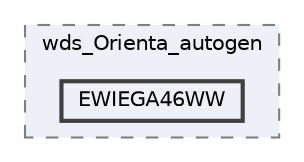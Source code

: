 digraph "cmake-build-debug/wds_Orienta_autogen/EWIEGA46WW"
{
 // LATEX_PDF_SIZE
  bgcolor="transparent";
  edge [fontname=Helvetica,fontsize=10,labelfontname=Helvetica,labelfontsize=10];
  node [fontname=Helvetica,fontsize=10,shape=box,height=0.2,width=0.4];
  compound=true
  subgraph clusterdir_fca4807a6d17e15919c8753e7f124a87 {
    graph [ bgcolor="#edf0f7", pencolor="grey50", label="wds_Orienta_autogen", fontname=Helvetica,fontsize=10 style="filled,dashed", URL="dir_fca4807a6d17e15919c8753e7f124a87.html",tooltip=""]
  dir_67e23f855e23e62775a80d6741facfc2 [label="EWIEGA46WW", fillcolor="#edf0f7", color="grey25", style="filled,bold", URL="dir_67e23f855e23e62775a80d6741facfc2.html",tooltip=""];
  }
}
